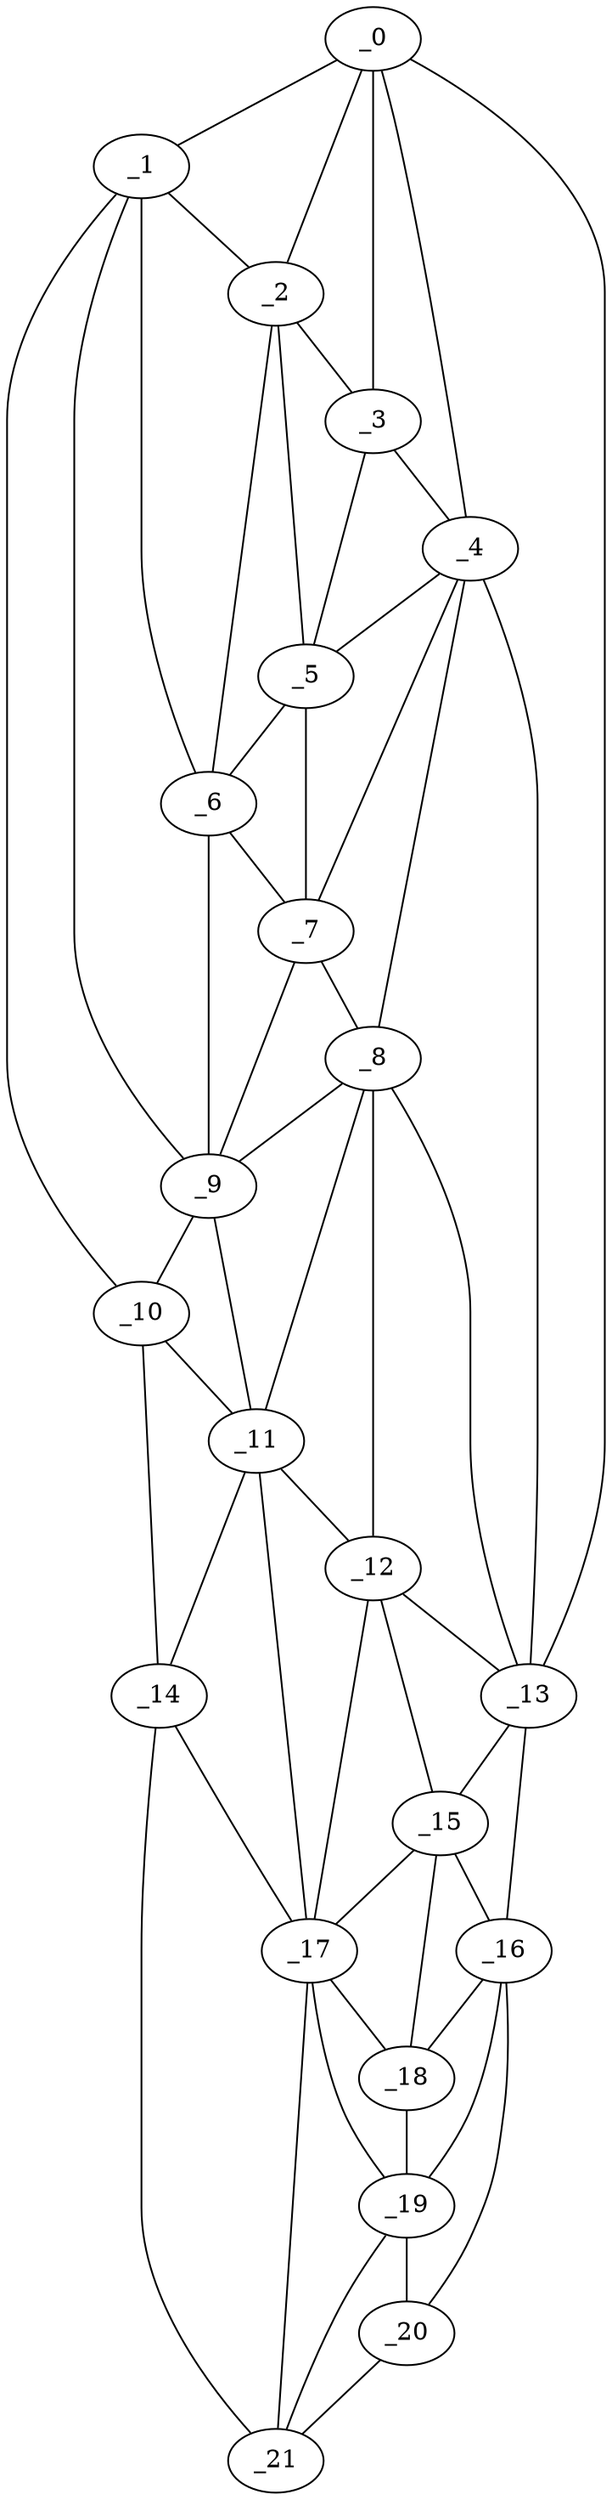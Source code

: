 graph "obj91__225.gxl" {
	_0	 [x=7,
		y=60];
	_1	 [x=8,
		y=45];
	_0 -- _1	 [valence=1];
	_2	 [x=12,
		y=54];
	_0 -- _2	 [valence=1];
	_3	 [x=14,
		y=62];
	_0 -- _3	 [valence=2];
	_4	 [x=18,
		y=64];
	_0 -- _4	 [valence=1];
	_13	 [x=74,
		y=94];
	_0 -- _13	 [valence=1];
	_1 -- _2	 [valence=2];
	_6	 [x=24,
		y=50];
	_1 -- _6	 [valence=1];
	_9	 [x=50,
		y=38];
	_1 -- _9	 [valence=1];
	_10	 [x=59,
		y=36];
	_1 -- _10	 [valence=1];
	_2 -- _3	 [valence=2];
	_5	 [x=21,
		y=56];
	_2 -- _5	 [valence=2];
	_2 -- _6	 [valence=2];
	_3 -- _4	 [valence=2];
	_3 -- _5	 [valence=2];
	_4 -- _5	 [valence=2];
	_7	 [x=35,
		y=61];
	_4 -- _7	 [valence=2];
	_8	 [x=47,
		y=67];
	_4 -- _8	 [valence=2];
	_4 -- _13	 [valence=1];
	_5 -- _6	 [valence=1];
	_5 -- _7	 [valence=2];
	_6 -- _7	 [valence=1];
	_6 -- _9	 [valence=2];
	_7 -- _8	 [valence=2];
	_7 -- _9	 [valence=2];
	_8 -- _9	 [valence=1];
	_11	 [x=68,
		y=41];
	_8 -- _11	 [valence=1];
	_12	 [x=73,
		y=85];
	_8 -- _12	 [valence=2];
	_8 -- _13	 [valence=2];
	_9 -- _10	 [valence=2];
	_9 -- _11	 [valence=2];
	_10 -- _11	 [valence=1];
	_14	 [x=76,
		y=39];
	_10 -- _14	 [valence=1];
	_11 -- _12	 [valence=2];
	_11 -- _14	 [valence=2];
	_17	 [x=92,
		y=51];
	_11 -- _17	 [valence=2];
	_12 -- _13	 [valence=1];
	_15	 [x=85,
		y=84];
	_12 -- _15	 [valence=2];
	_12 -- _17	 [valence=2];
	_13 -- _15	 [valence=1];
	_16	 [x=88,
		y=92];
	_13 -- _16	 [valence=1];
	_14 -- _17	 [valence=2];
	_21	 [x=123,
		y=71];
	_14 -- _21	 [valence=1];
	_15 -- _16	 [valence=2];
	_15 -- _17	 [valence=2];
	_18	 [x=95,
		y=82];
	_15 -- _18	 [valence=2];
	_16 -- _18	 [valence=2];
	_19	 [x=104,
		y=84];
	_16 -- _19	 [valence=2];
	_20	 [x=122,
		y=83];
	_16 -- _20	 [valence=1];
	_17 -- _18	 [valence=2];
	_17 -- _19	 [valence=1];
	_17 -- _21	 [valence=2];
	_18 -- _19	 [valence=2];
	_19 -- _20	 [valence=2];
	_19 -- _21	 [valence=2];
	_20 -- _21	 [valence=1];
}
